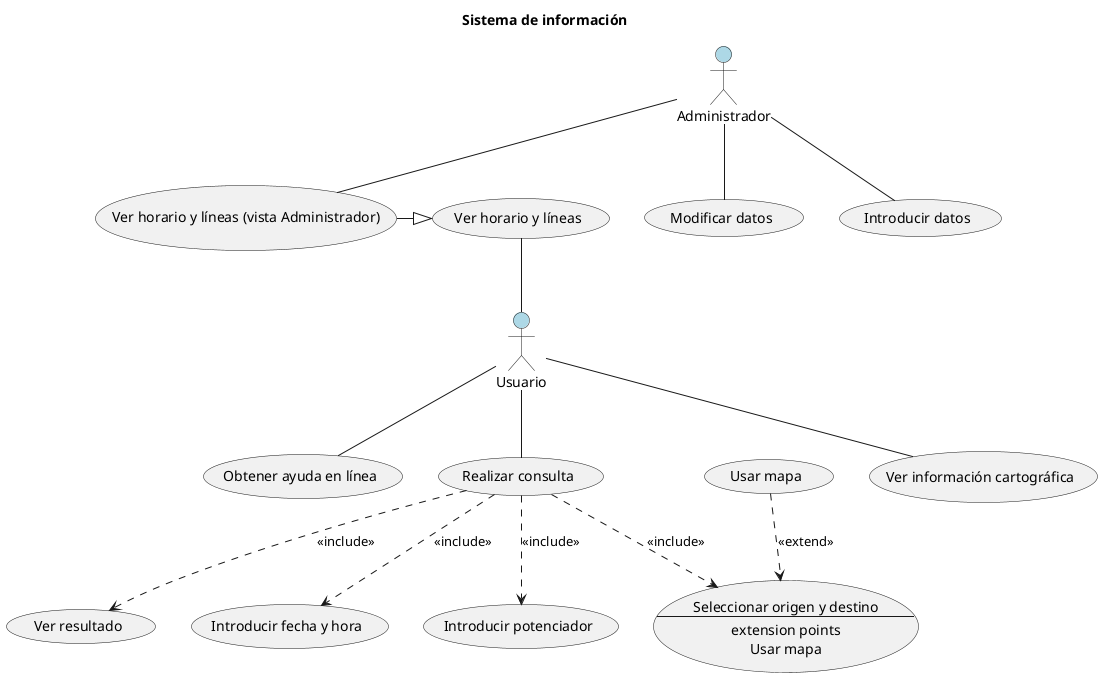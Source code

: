@startuml SIIT
title Sistema de información

actor Usuario #LightBlue
actor Administrador #LightBlue

/'Casos de uso'/
"Obtener ayuda en línea" as (OAL)
"Realizar consulta" as (RC)
"Introducir potenciador" as (IP)
"Introducir fecha y hora" as (IFH)
"Usar mapa" as (UM)

"Ver horario y líneas" as (VHLU)
"Ver horario y líneas (vista Administrador)" as (VHLA)
"Modificar datos" as (MD)

"Introducir datos" as (IMD)

usecase VIC as "Ver información cartográfica"

usecase SOD as "Seleccionar origen y destino
--
extension points
Usar mapa"

usecase VR as "Ver resultado"

/'Relaciones casos de uso'/
Usuario -- (OAL)
Usuario -- (RC)
Usuario -- (VIC)
(RC) .-> (IP) : <<include>>
(RC) .-> (IFH) : <<include>>
(RC) .-> (SOD) : <<include>>
(UM) .-> (SOD) : <<extend>>
(RC) .-> (VR) : <<include>>
Usuario -up- (VHLU)

Administrador -- (VHLA)
(VHLA) -|> (VHLU)
Administrador -- (MD)
Administrador -- (IMD)






